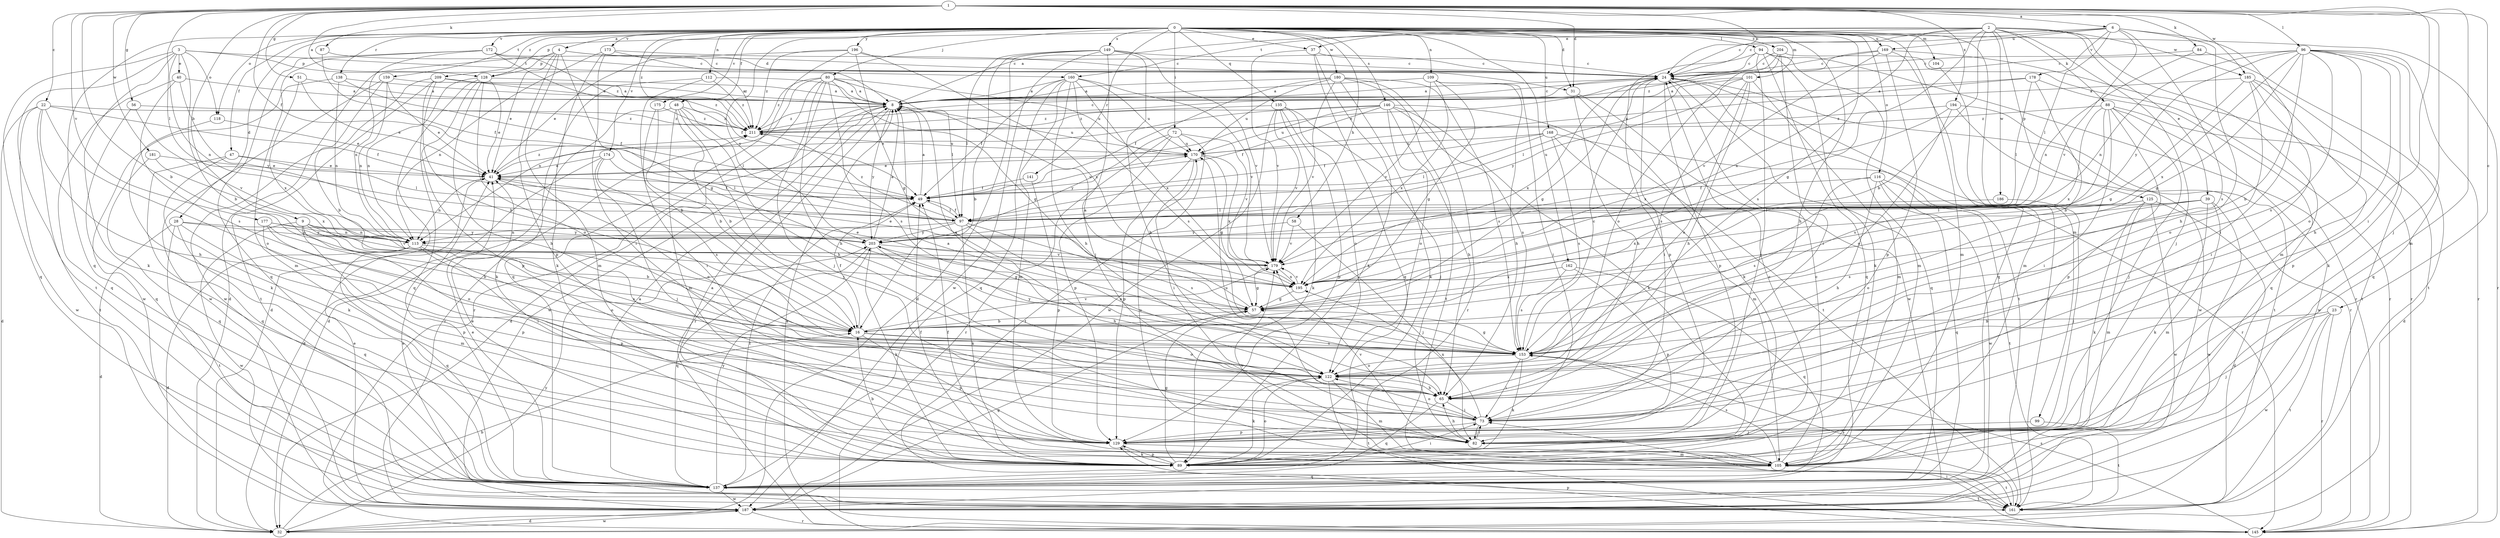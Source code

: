 strict digraph  {
0;
1;
2;
3;
4;
6;
8;
9;
16;
22;
23;
24;
28;
31;
32;
37;
39;
40;
41;
47;
48;
49;
51;
56;
57;
58;
65;
72;
73;
80;
82;
84;
87;
88;
89;
94;
96;
97;
99;
101;
104;
105;
109;
112;
113;
116;
118;
122;
125;
128;
129;
135;
137;
138;
141;
145;
146;
149;
153;
159;
160;
161;
162;
168;
169;
170;
172;
173;
174;
175;
177;
178;
179;
180;
181;
185;
186;
187;
194;
195;
196;
203;
204;
209;
211;
0 -> 4  [label=a];
0 -> 28  [label=d];
0 -> 31  [label=d];
0 -> 37  [label=e];
0 -> 47  [label=f];
0 -> 48  [label=f];
0 -> 58  [label=h];
0 -> 65  [label=h];
0 -> 72  [label=i];
0 -> 80  [label=j];
0 -> 94  [label=l];
0 -> 99  [label=m];
0 -> 101  [label=m];
0 -> 104  [label=m];
0 -> 105  [label=m];
0 -> 109  [label=n];
0 -> 112  [label=n];
0 -> 116  [label=o];
0 -> 118  [label=o];
0 -> 135  [label=q];
0 -> 137  [label=q];
0 -> 138  [label=r];
0 -> 141  [label=r];
0 -> 145  [label=r];
0 -> 146  [label=s];
0 -> 149  [label=s];
0 -> 153  [label=s];
0 -> 159  [label=t];
0 -> 162  [label=u];
0 -> 168  [label=u];
0 -> 169  [label=u];
0 -> 172  [label=v];
0 -> 173  [label=v];
0 -> 174  [label=v];
0 -> 175  [label=v];
0 -> 180  [label=w];
0 -> 196  [label=y];
0 -> 203  [label=y];
0 -> 204  [label=z];
0 -> 209  [label=z];
0 -> 211  [label=z];
1 -> 6  [label=a];
1 -> 8  [label=a];
1 -> 9  [label=b];
1 -> 16  [label=b];
1 -> 22  [label=c];
1 -> 23  [label=c];
1 -> 24  [label=c];
1 -> 31  [label=d];
1 -> 49  [label=f];
1 -> 51  [label=g];
1 -> 56  [label=g];
1 -> 73  [label=i];
1 -> 82  [label=j];
1 -> 84  [label=k];
1 -> 87  [label=k];
1 -> 96  [label=l];
1 -> 97  [label=l];
1 -> 105  [label=m];
1 -> 177  [label=v];
1 -> 181  [label=w];
1 -> 185  [label=w];
1 -> 194  [label=x];
2 -> 16  [label=b];
2 -> 24  [label=c];
2 -> 37  [label=e];
2 -> 39  [label=e];
2 -> 57  [label=g];
2 -> 82  [label=j];
2 -> 88  [label=k];
2 -> 105  [label=m];
2 -> 125  [label=p];
2 -> 128  [label=p];
2 -> 160  [label=t];
2 -> 185  [label=w];
2 -> 186  [label=w];
2 -> 195  [label=x];
3 -> 16  [label=b];
3 -> 40  [label=e];
3 -> 89  [label=k];
3 -> 113  [label=n];
3 -> 118  [label=o];
3 -> 128  [label=p];
3 -> 137  [label=q];
3 -> 160  [label=t];
3 -> 161  [label=t];
4 -> 24  [label=c];
4 -> 31  [label=d];
4 -> 32  [label=d];
4 -> 41  [label=e];
4 -> 57  [label=g];
4 -> 105  [label=m];
4 -> 128  [label=p];
4 -> 129  [label=p];
6 -> 8  [label=a];
6 -> 24  [label=c];
6 -> 65  [label=h];
6 -> 73  [label=i];
6 -> 97  [label=l];
6 -> 153  [label=s];
6 -> 169  [label=u];
6 -> 178  [label=v];
6 -> 179  [label=v];
8 -> 24  [label=c];
8 -> 32  [label=d];
8 -> 145  [label=r];
8 -> 170  [label=u];
8 -> 187  [label=w];
8 -> 203  [label=y];
8 -> 211  [label=z];
9 -> 16  [label=b];
9 -> 73  [label=i];
9 -> 113  [label=n];
9 -> 129  [label=p];
9 -> 179  [label=v];
9 -> 187  [label=w];
9 -> 203  [label=y];
16 -> 49  [label=f];
16 -> 122  [label=o];
16 -> 129  [label=p];
16 -> 153  [label=s];
16 -> 179  [label=v];
22 -> 32  [label=d];
22 -> 49  [label=f];
22 -> 65  [label=h];
22 -> 122  [label=o];
22 -> 161  [label=t];
22 -> 187  [label=w];
22 -> 211  [label=z];
23 -> 16  [label=b];
23 -> 82  [label=j];
23 -> 145  [label=r];
23 -> 161  [label=t];
23 -> 187  [label=w];
24 -> 8  [label=a];
24 -> 57  [label=g];
24 -> 73  [label=i];
24 -> 129  [label=p];
24 -> 137  [label=q];
24 -> 145  [label=r];
24 -> 161  [label=t];
24 -> 195  [label=x];
28 -> 32  [label=d];
28 -> 113  [label=n];
28 -> 129  [label=p];
28 -> 137  [label=q];
28 -> 161  [label=t];
28 -> 203  [label=y];
31 -> 65  [label=h];
31 -> 89  [label=k];
31 -> 187  [label=w];
32 -> 16  [label=b];
32 -> 187  [label=w];
32 -> 203  [label=y];
37 -> 24  [label=c];
37 -> 89  [label=k];
37 -> 137  [label=q];
37 -> 179  [label=v];
39 -> 89  [label=k];
39 -> 97  [label=l];
39 -> 105  [label=m];
39 -> 122  [label=o];
39 -> 153  [label=s];
39 -> 187  [label=w];
40 -> 8  [label=a];
40 -> 137  [label=q];
40 -> 153  [label=s];
40 -> 203  [label=y];
41 -> 49  [label=f];
41 -> 113  [label=n];
41 -> 122  [label=o];
41 -> 211  [label=z];
47 -> 41  [label=e];
47 -> 89  [label=k];
47 -> 97  [label=l];
47 -> 137  [label=q];
48 -> 16  [label=b];
48 -> 32  [label=d];
48 -> 65  [label=h];
48 -> 82  [label=j];
48 -> 97  [label=l];
48 -> 105  [label=m];
48 -> 211  [label=z];
49 -> 8  [label=a];
49 -> 97  [label=l];
49 -> 170  [label=u];
51 -> 8  [label=a];
51 -> 41  [label=e];
51 -> 195  [label=x];
56 -> 137  [label=q];
56 -> 179  [label=v];
56 -> 211  [label=z];
57 -> 8  [label=a];
57 -> 16  [label=b];
58 -> 82  [label=j];
58 -> 179  [label=v];
58 -> 203  [label=y];
65 -> 73  [label=i];
65 -> 137  [label=q];
72 -> 129  [label=p];
72 -> 145  [label=r];
72 -> 161  [label=t];
72 -> 170  [label=u];
72 -> 179  [label=v];
72 -> 203  [label=y];
73 -> 82  [label=j];
73 -> 122  [label=o];
73 -> 129  [label=p];
73 -> 170  [label=u];
73 -> 195  [label=x];
80 -> 8  [label=a];
80 -> 57  [label=g];
80 -> 65  [label=h];
80 -> 82  [label=j];
80 -> 97  [label=l];
80 -> 113  [label=n];
80 -> 145  [label=r];
80 -> 153  [label=s];
80 -> 170  [label=u];
80 -> 211  [label=z];
82 -> 65  [label=h];
82 -> 73  [label=i];
82 -> 179  [label=v];
84 -> 24  [label=c];
84 -> 113  [label=n];
84 -> 161  [label=t];
87 -> 24  [label=c];
87 -> 49  [label=f];
88 -> 32  [label=d];
88 -> 73  [label=i];
88 -> 82  [label=j];
88 -> 129  [label=p];
88 -> 153  [label=s];
88 -> 187  [label=w];
88 -> 195  [label=x];
88 -> 211  [label=z];
89 -> 8  [label=a];
89 -> 16  [label=b];
89 -> 24  [label=c];
89 -> 41  [label=e];
89 -> 49  [label=f];
89 -> 57  [label=g];
89 -> 73  [label=i];
89 -> 122  [label=o];
89 -> 129  [label=p];
94 -> 24  [label=c];
94 -> 82  [label=j];
94 -> 89  [label=k];
94 -> 105  [label=m];
94 -> 129  [label=p];
94 -> 137  [label=q];
94 -> 145  [label=r];
96 -> 16  [label=b];
96 -> 24  [label=c];
96 -> 57  [label=g];
96 -> 65  [label=h];
96 -> 89  [label=k];
96 -> 113  [label=n];
96 -> 122  [label=o];
96 -> 137  [label=q];
96 -> 145  [label=r];
96 -> 153  [label=s];
96 -> 195  [label=x];
96 -> 203  [label=y];
97 -> 49  [label=f];
97 -> 89  [label=k];
97 -> 113  [label=n];
97 -> 122  [label=o];
97 -> 153  [label=s];
97 -> 203  [label=y];
97 -> 211  [label=z];
99 -> 82  [label=j];
99 -> 161  [label=t];
101 -> 8  [label=a];
101 -> 65  [label=h];
101 -> 97  [label=l];
101 -> 105  [label=m];
101 -> 122  [label=o];
101 -> 153  [label=s];
101 -> 203  [label=y];
104 -> 105  [label=m];
105 -> 24  [label=c];
105 -> 49  [label=f];
105 -> 137  [label=q];
105 -> 153  [label=s];
105 -> 161  [label=t];
105 -> 170  [label=u];
105 -> 179  [label=v];
109 -> 8  [label=a];
109 -> 57  [label=g];
109 -> 65  [label=h];
109 -> 73  [label=i];
109 -> 179  [label=v];
109 -> 195  [label=x];
112 -> 8  [label=a];
112 -> 16  [label=b];
112 -> 89  [label=k];
112 -> 211  [label=z];
113 -> 32  [label=d];
113 -> 122  [label=o];
113 -> 129  [label=p];
113 -> 137  [label=q];
113 -> 153  [label=s];
116 -> 49  [label=f];
116 -> 65  [label=h];
116 -> 137  [label=q];
116 -> 153  [label=s];
116 -> 161  [label=t];
116 -> 187  [label=w];
118 -> 41  [label=e];
118 -> 89  [label=k];
122 -> 8  [label=a];
122 -> 65  [label=h];
122 -> 89  [label=k];
122 -> 105  [label=m];
122 -> 161  [label=t];
125 -> 32  [label=d];
125 -> 89  [label=k];
125 -> 97  [label=l];
125 -> 105  [label=m];
125 -> 187  [label=w];
125 -> 195  [label=x];
128 -> 8  [label=a];
128 -> 32  [label=d];
128 -> 41  [label=e];
128 -> 65  [label=h];
128 -> 113  [label=n];
128 -> 122  [label=o];
128 -> 129  [label=p];
129 -> 89  [label=k];
129 -> 105  [label=m];
135 -> 82  [label=j];
135 -> 89  [label=k];
135 -> 122  [label=o];
135 -> 129  [label=p];
135 -> 179  [label=v];
135 -> 187  [label=w];
135 -> 211  [label=z];
137 -> 8  [label=a];
137 -> 41  [label=e];
137 -> 49  [label=f];
137 -> 161  [label=t];
137 -> 187  [label=w];
137 -> 203  [label=y];
138 -> 8  [label=a];
138 -> 49  [label=f];
138 -> 113  [label=n];
138 -> 187  [label=w];
141 -> 49  [label=f];
141 -> 129  [label=p];
145 -> 8  [label=a];
145 -> 73  [label=i];
145 -> 129  [label=p];
145 -> 153  [label=s];
146 -> 41  [label=e];
146 -> 49  [label=f];
146 -> 65  [label=h];
146 -> 89  [label=k];
146 -> 122  [label=o];
146 -> 153  [label=s];
146 -> 161  [label=t];
146 -> 170  [label=u];
146 -> 211  [label=z];
149 -> 16  [label=b];
149 -> 24  [label=c];
149 -> 32  [label=d];
149 -> 65  [label=h];
149 -> 82  [label=j];
149 -> 97  [label=l];
149 -> 179  [label=v];
149 -> 187  [label=w];
153 -> 8  [label=a];
153 -> 24  [label=c];
153 -> 57  [label=g];
153 -> 73  [label=i];
153 -> 89  [label=k];
153 -> 122  [label=o];
153 -> 203  [label=y];
159 -> 8  [label=a];
159 -> 16  [label=b];
159 -> 41  [label=e];
159 -> 113  [label=n];
159 -> 187  [label=w];
160 -> 8  [label=a];
160 -> 49  [label=f];
160 -> 65  [label=h];
160 -> 105  [label=m];
160 -> 137  [label=q];
160 -> 153  [label=s];
160 -> 170  [label=u];
160 -> 179  [label=v];
160 -> 195  [label=x];
161 -> 24  [label=c];
161 -> 41  [label=e];
161 -> 153  [label=s];
162 -> 129  [label=p];
162 -> 137  [label=q];
162 -> 153  [label=s];
162 -> 195  [label=x];
168 -> 49  [label=f];
168 -> 97  [label=l];
168 -> 105  [label=m];
168 -> 145  [label=r];
168 -> 153  [label=s];
168 -> 170  [label=u];
169 -> 24  [label=c];
169 -> 129  [label=p];
169 -> 137  [label=q];
169 -> 145  [label=r];
169 -> 179  [label=v];
169 -> 211  [label=z];
170 -> 41  [label=e];
170 -> 57  [label=g];
170 -> 73  [label=i];
170 -> 129  [label=p];
170 -> 195  [label=x];
172 -> 24  [label=c];
172 -> 49  [label=f];
172 -> 105  [label=m];
172 -> 113  [label=n];
172 -> 137  [label=q];
172 -> 211  [label=z];
173 -> 24  [label=c];
173 -> 73  [label=i];
173 -> 89  [label=k];
173 -> 113  [label=n];
173 -> 211  [label=z];
174 -> 32  [label=d];
174 -> 41  [label=e];
174 -> 82  [label=j];
174 -> 97  [label=l];
174 -> 153  [label=s];
175 -> 16  [label=b];
175 -> 73  [label=i];
175 -> 211  [label=z];
177 -> 16  [label=b];
177 -> 105  [label=m];
177 -> 113  [label=n];
177 -> 122  [label=o];
177 -> 203  [label=y];
178 -> 8  [label=a];
178 -> 16  [label=b];
178 -> 97  [label=l];
178 -> 137  [label=q];
178 -> 170  [label=u];
179 -> 41  [label=e];
179 -> 57  [label=g];
179 -> 195  [label=x];
180 -> 8  [label=a];
180 -> 49  [label=f];
180 -> 89  [label=k];
180 -> 145  [label=r];
180 -> 153  [label=s];
180 -> 161  [label=t];
180 -> 170  [label=u];
180 -> 179  [label=v];
181 -> 41  [label=e];
181 -> 137  [label=q];
181 -> 195  [label=x];
185 -> 8  [label=a];
185 -> 57  [label=g];
185 -> 73  [label=i];
185 -> 122  [label=o];
185 -> 129  [label=p];
185 -> 161  [label=t];
186 -> 82  [label=j];
186 -> 97  [label=l];
187 -> 32  [label=d];
187 -> 41  [label=e];
187 -> 57  [label=g];
187 -> 145  [label=r];
187 -> 211  [label=z];
194 -> 122  [label=o];
194 -> 161  [label=t];
194 -> 187  [label=w];
194 -> 195  [label=x];
194 -> 211  [label=z];
195 -> 41  [label=e];
195 -> 57  [label=g];
195 -> 179  [label=v];
196 -> 24  [label=c];
196 -> 41  [label=e];
196 -> 57  [label=g];
196 -> 137  [label=q];
196 -> 195  [label=x];
196 -> 211  [label=z];
203 -> 8  [label=a];
203 -> 57  [label=g];
203 -> 65  [label=h];
203 -> 89  [label=k];
203 -> 137  [label=q];
203 -> 179  [label=v];
204 -> 24  [label=c];
204 -> 41  [label=e];
204 -> 73  [label=i];
204 -> 122  [label=o];
204 -> 145  [label=r];
209 -> 8  [label=a];
209 -> 16  [label=b];
209 -> 137  [label=q];
209 -> 161  [label=t];
209 -> 187  [label=w];
209 -> 211  [label=z];
211 -> 24  [label=c];
211 -> 170  [label=u];
}
